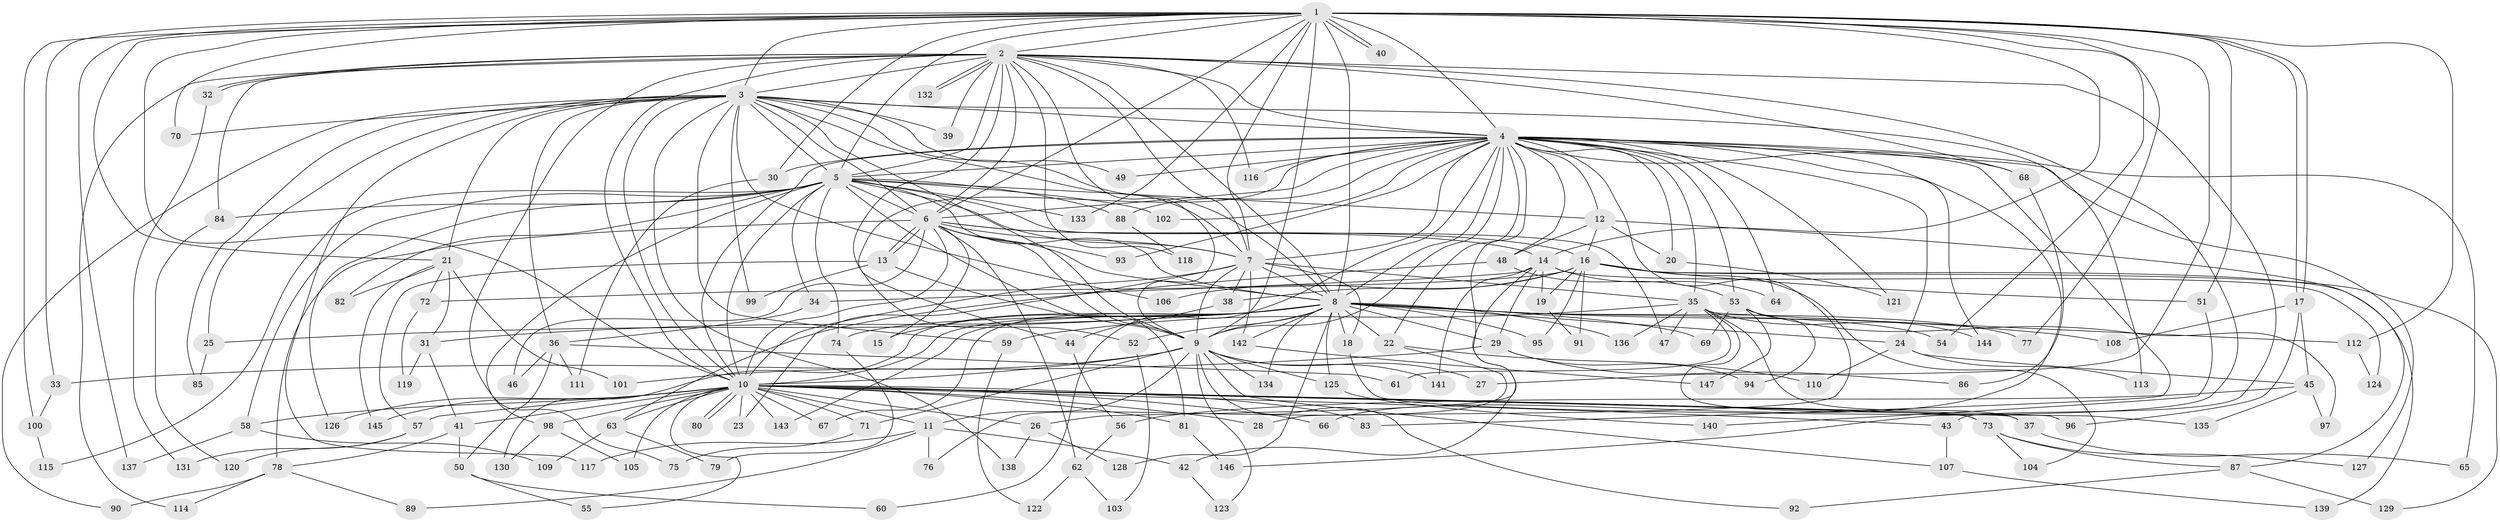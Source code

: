 // coarse degree distribution, {24: 0.008928571428571428, 21: 0.017857142857142856, 20: 0.008928571428571428, 31: 0.008928571428571428, 22: 0.008928571428571428, 27: 0.008928571428571428, 17: 0.008928571428571428, 34: 0.008928571428571428, 8: 0.017857142857142856, 6: 0.026785714285714284, 9: 0.017857142857142856, 2: 0.5357142857142857, 11: 0.017857142857142856, 3: 0.1875, 4: 0.08035714285714286, 5: 0.026785714285714284, 7: 0.008928571428571428}
// Generated by graph-tools (version 1.1) at 2025/51/02/27/25 19:51:49]
// undirected, 147 vertices, 319 edges
graph export_dot {
graph [start="1"]
  node [color=gray90,style=filled];
  1;
  2;
  3;
  4;
  5;
  6;
  7;
  8;
  9;
  10;
  11;
  12;
  13;
  14;
  15;
  16;
  17;
  18;
  19;
  20;
  21;
  22;
  23;
  24;
  25;
  26;
  27;
  28;
  29;
  30;
  31;
  32;
  33;
  34;
  35;
  36;
  37;
  38;
  39;
  40;
  41;
  42;
  43;
  44;
  45;
  46;
  47;
  48;
  49;
  50;
  51;
  52;
  53;
  54;
  55;
  56;
  57;
  58;
  59;
  60;
  61;
  62;
  63;
  64;
  65;
  66;
  67;
  68;
  69;
  70;
  71;
  72;
  73;
  74;
  75;
  76;
  77;
  78;
  79;
  80;
  81;
  82;
  83;
  84;
  85;
  86;
  87;
  88;
  89;
  90;
  91;
  92;
  93;
  94;
  95;
  96;
  97;
  98;
  99;
  100;
  101;
  102;
  103;
  104;
  105;
  106;
  107;
  108;
  109;
  110;
  111;
  112;
  113;
  114;
  115;
  116;
  117;
  118;
  119;
  120;
  121;
  122;
  123;
  124;
  125;
  126;
  127;
  128;
  129;
  130;
  131;
  132;
  133;
  134;
  135;
  136;
  137;
  138;
  139;
  140;
  141;
  142;
  143;
  144;
  145;
  146;
  147;
  1 -- 2;
  1 -- 3;
  1 -- 4;
  1 -- 5;
  1 -- 6;
  1 -- 7;
  1 -- 8;
  1 -- 9;
  1 -- 10;
  1 -- 14;
  1 -- 17;
  1 -- 17;
  1 -- 21;
  1 -- 27;
  1 -- 30;
  1 -- 33;
  1 -- 40;
  1 -- 40;
  1 -- 51;
  1 -- 54;
  1 -- 70;
  1 -- 77;
  1 -- 100;
  1 -- 112;
  1 -- 133;
  1 -- 137;
  2 -- 3;
  2 -- 4;
  2 -- 5;
  2 -- 6;
  2 -- 7;
  2 -- 8;
  2 -- 9;
  2 -- 10;
  2 -- 32;
  2 -- 32;
  2 -- 39;
  2 -- 43;
  2 -- 52;
  2 -- 68;
  2 -- 75;
  2 -- 84;
  2 -- 114;
  2 -- 116;
  2 -- 118;
  2 -- 132;
  2 -- 132;
  2 -- 146;
  3 -- 4;
  3 -- 5;
  3 -- 6;
  3 -- 7;
  3 -- 8;
  3 -- 9;
  3 -- 10;
  3 -- 21;
  3 -- 25;
  3 -- 36;
  3 -- 39;
  3 -- 49;
  3 -- 59;
  3 -- 70;
  3 -- 85;
  3 -- 90;
  3 -- 99;
  3 -- 106;
  3 -- 113;
  3 -- 117;
  3 -- 138;
  4 -- 5;
  4 -- 6;
  4 -- 7;
  4 -- 8;
  4 -- 9;
  4 -- 10;
  4 -- 12;
  4 -- 20;
  4 -- 22;
  4 -- 24;
  4 -- 28;
  4 -- 30;
  4 -- 35;
  4 -- 42;
  4 -- 44;
  4 -- 48;
  4 -- 49;
  4 -- 53;
  4 -- 60;
  4 -- 64;
  4 -- 65;
  4 -- 66;
  4 -- 68;
  4 -- 83;
  4 -- 88;
  4 -- 93;
  4 -- 102;
  4 -- 116;
  4 -- 121;
  4 -- 127;
  4 -- 144;
  5 -- 6;
  5 -- 7;
  5 -- 8;
  5 -- 9;
  5 -- 10;
  5 -- 12;
  5 -- 34;
  5 -- 47;
  5 -- 58;
  5 -- 74;
  5 -- 82;
  5 -- 84;
  5 -- 88;
  5 -- 98;
  5 -- 102;
  5 -- 115;
  5 -- 126;
  5 -- 133;
  6 -- 7;
  6 -- 8;
  6 -- 9;
  6 -- 10;
  6 -- 13;
  6 -- 13;
  6 -- 14;
  6 -- 15;
  6 -- 16;
  6 -- 46;
  6 -- 62;
  6 -- 78;
  6 -- 93;
  7 -- 8;
  7 -- 9;
  7 -- 10;
  7 -- 18;
  7 -- 23;
  7 -- 35;
  7 -- 38;
  7 -- 142;
  8 -- 9;
  8 -- 10;
  8 -- 15;
  8 -- 18;
  8 -- 22;
  8 -- 24;
  8 -- 25;
  8 -- 29;
  8 -- 31;
  8 -- 52;
  8 -- 54;
  8 -- 67;
  8 -- 69;
  8 -- 74;
  8 -- 77;
  8 -- 95;
  8 -- 108;
  8 -- 125;
  8 -- 128;
  8 -- 130;
  8 -- 134;
  8 -- 136;
  8 -- 142;
  8 -- 143;
  9 -- 10;
  9 -- 11;
  9 -- 27;
  9 -- 71;
  9 -- 92;
  9 -- 101;
  9 -- 107;
  9 -- 123;
  9 -- 125;
  9 -- 134;
  9 -- 141;
  10 -- 11;
  10 -- 23;
  10 -- 26;
  10 -- 28;
  10 -- 37;
  10 -- 41;
  10 -- 43;
  10 -- 55;
  10 -- 57;
  10 -- 58;
  10 -- 63;
  10 -- 66;
  10 -- 67;
  10 -- 71;
  10 -- 73;
  10 -- 80;
  10 -- 80;
  10 -- 81;
  10 -- 83;
  10 -- 96;
  10 -- 98;
  10 -- 105;
  10 -- 126;
  10 -- 143;
  10 -- 145;
  11 -- 42;
  11 -- 76;
  11 -- 89;
  11 -- 117;
  12 -- 16;
  12 -- 20;
  12 -- 48;
  12 -- 87;
  13 -- 57;
  13 -- 81;
  13 -- 99;
  14 -- 19;
  14 -- 26;
  14 -- 29;
  14 -- 34;
  14 -- 64;
  14 -- 124;
  14 -- 141;
  16 -- 19;
  16 -- 38;
  16 -- 51;
  16 -- 72;
  16 -- 91;
  16 -- 95;
  16 -- 104;
  16 -- 106;
  16 -- 129;
  16 -- 139;
  17 -- 45;
  17 -- 96;
  17 -- 108;
  18 -- 135;
  19 -- 91;
  20 -- 121;
  21 -- 31;
  21 -- 72;
  21 -- 82;
  21 -- 101;
  21 -- 145;
  22 -- 76;
  22 -- 110;
  24 -- 45;
  24 -- 110;
  24 -- 113;
  25 -- 85;
  26 -- 128;
  26 -- 138;
  29 -- 33;
  29 -- 86;
  29 -- 94;
  30 -- 111;
  31 -- 41;
  31 -- 119;
  32 -- 131;
  33 -- 100;
  34 -- 36;
  35 -- 37;
  35 -- 47;
  35 -- 59;
  35 -- 61;
  35 -- 73;
  35 -- 112;
  35 -- 136;
  35 -- 144;
  36 -- 46;
  36 -- 50;
  36 -- 61;
  36 -- 111;
  37 -- 65;
  38 -- 44;
  41 -- 50;
  41 -- 78;
  42 -- 123;
  43 -- 107;
  44 -- 56;
  45 -- 56;
  45 -- 97;
  45 -- 135;
  48 -- 53;
  48 -- 63;
  50 -- 55;
  50 -- 60;
  51 -- 140;
  52 -- 103;
  53 -- 69;
  53 -- 94;
  53 -- 97;
  53 -- 147;
  56 -- 62;
  57 -- 120;
  57 -- 131;
  58 -- 109;
  58 -- 137;
  59 -- 122;
  62 -- 103;
  62 -- 122;
  63 -- 79;
  63 -- 109;
  68 -- 86;
  71 -- 75;
  72 -- 119;
  73 -- 87;
  73 -- 104;
  73 -- 127;
  74 -- 79;
  78 -- 89;
  78 -- 90;
  78 -- 114;
  81 -- 146;
  84 -- 120;
  87 -- 92;
  87 -- 129;
  88 -- 118;
  98 -- 105;
  98 -- 130;
  100 -- 115;
  107 -- 139;
  112 -- 124;
  125 -- 140;
  142 -- 147;
}
